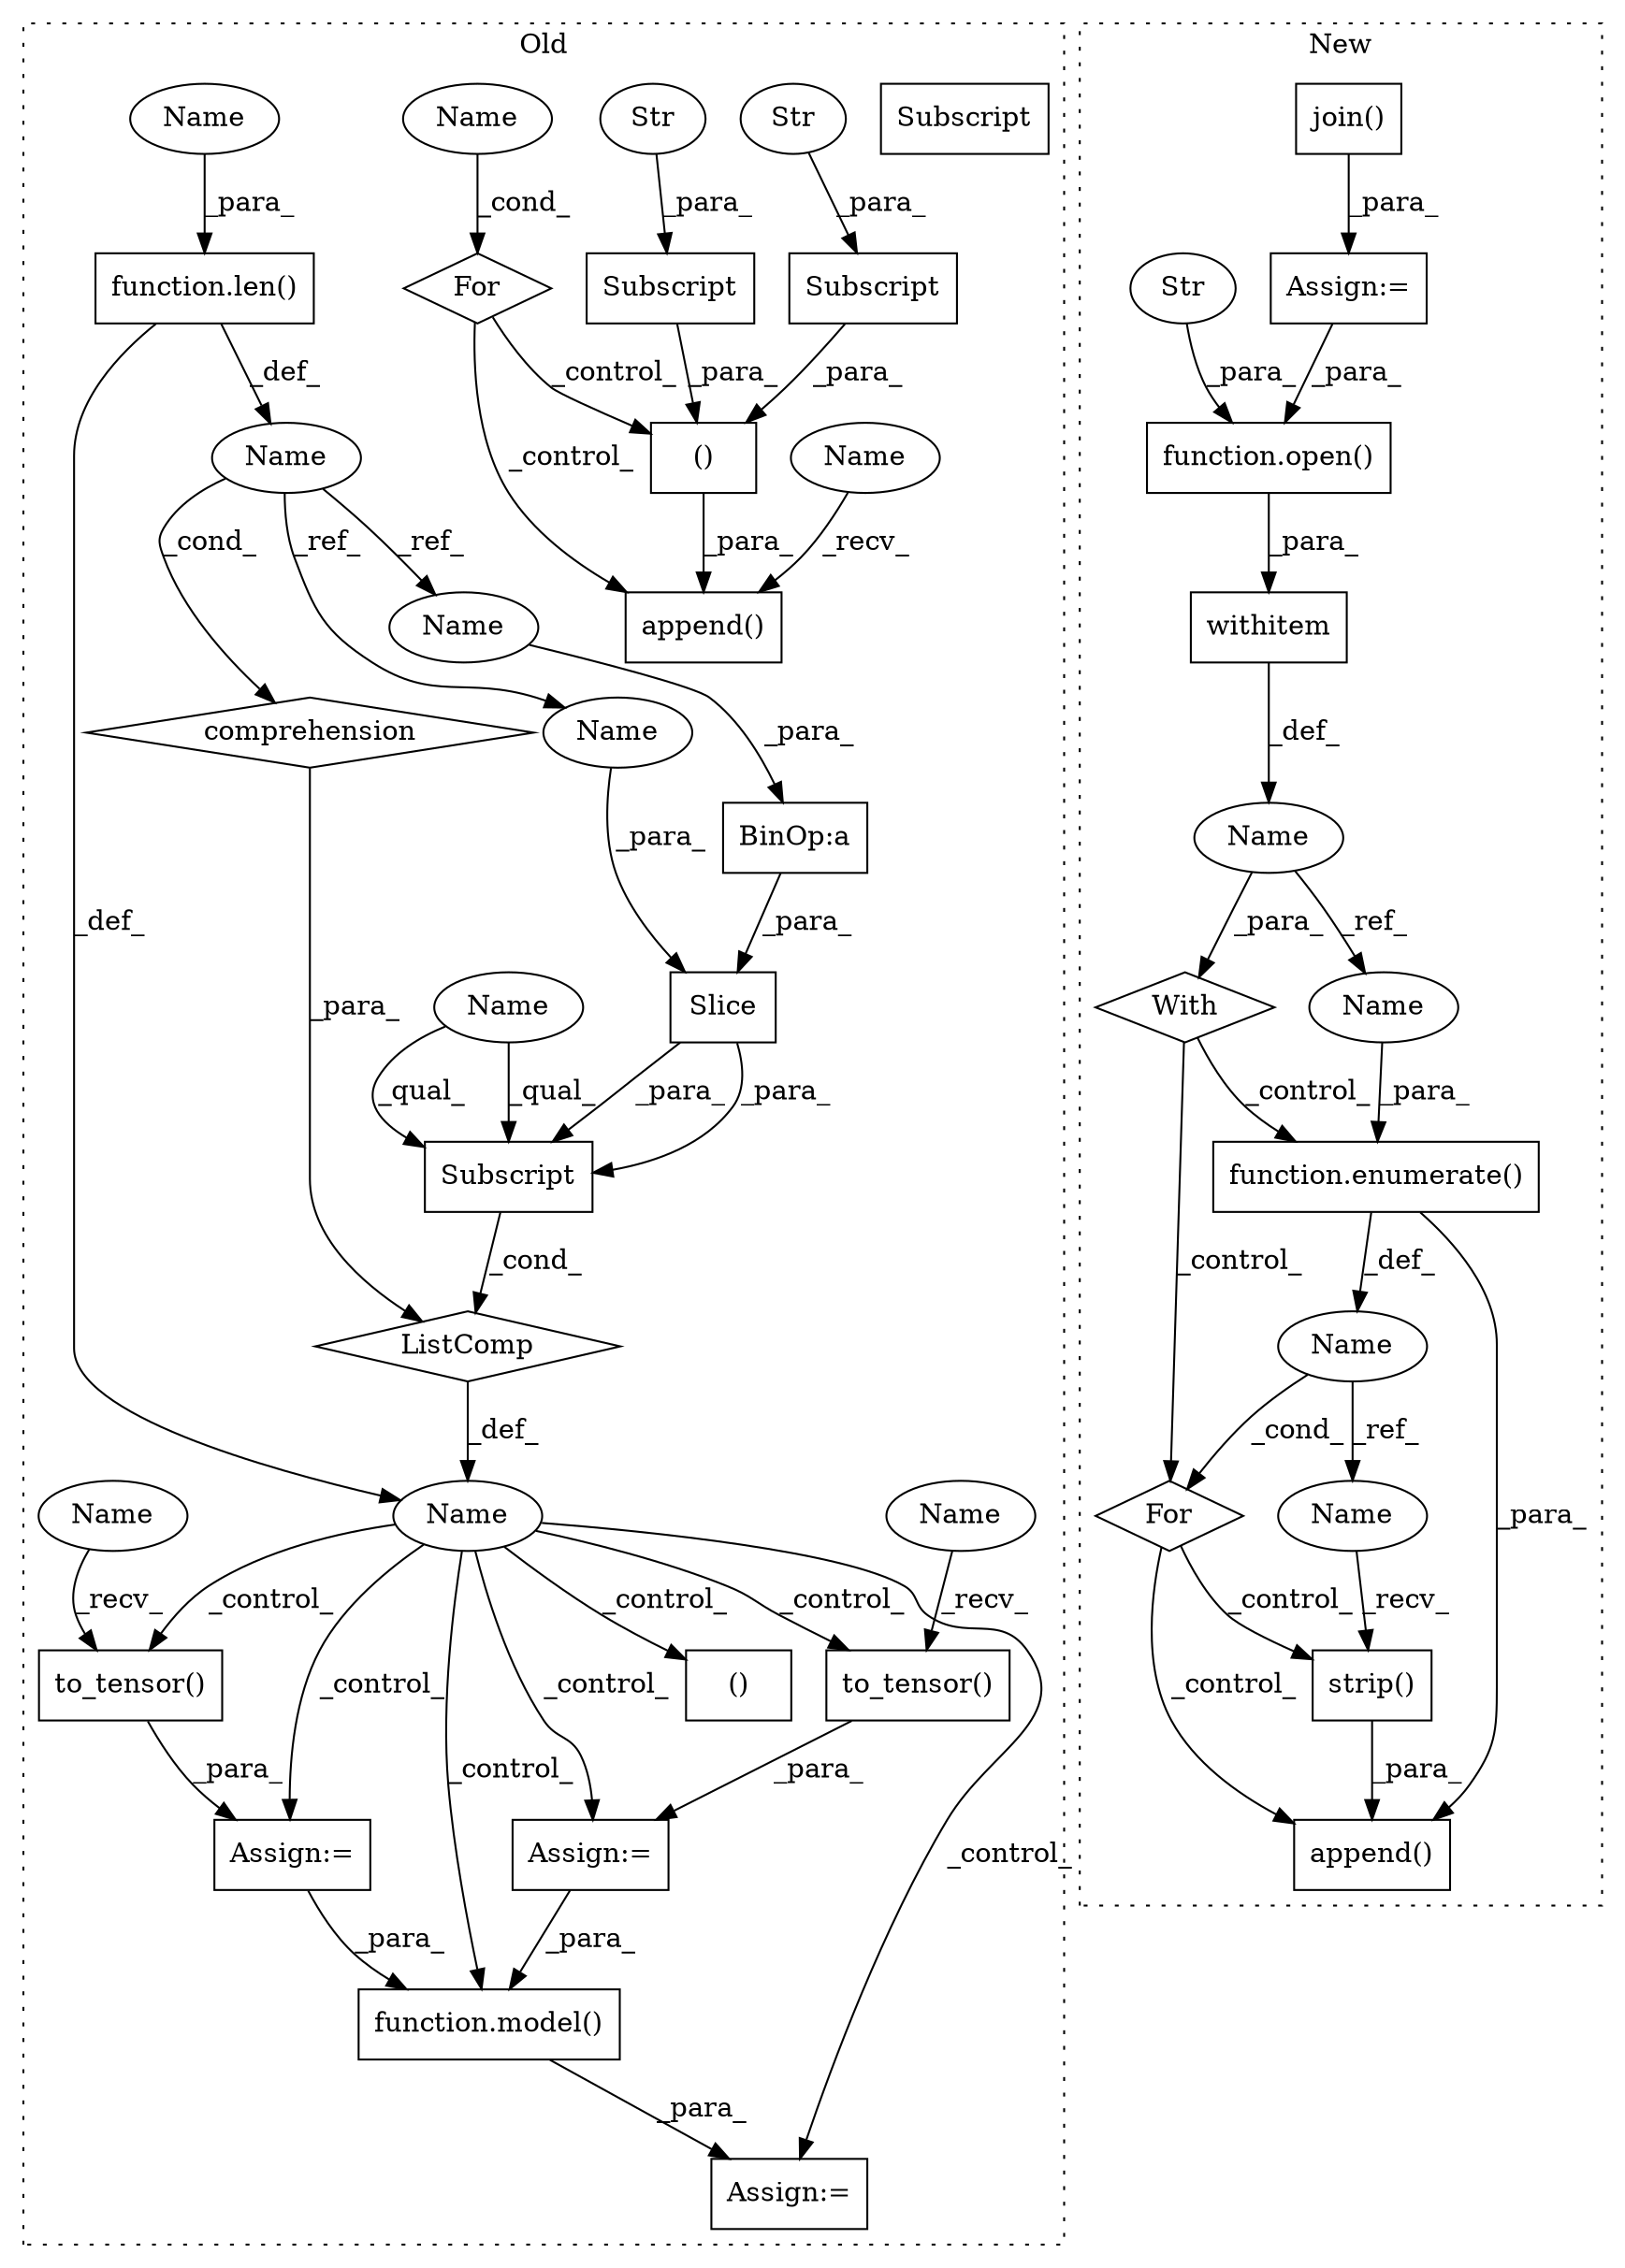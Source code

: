 digraph G {
subgraph cluster0 {
1 [label="ListComp" a="106" s="2629" l="105" shape="diamond"];
3 [label="comprehension" a="45" s="2679" l="3" shape="diamond"];
8 [label="()" a="54" s="3008" l="16" shape="box"];
9 [label="Subscript" a="63" s="2639,0" l="31,0" shape="box"];
11 [label="Name" a="87" s="2973" l="5" shape="ellipse"];
12 [label="Assign:=" a="68" s="3063" l="3" shape="box"];
14 [label="function.model()" a="75" s="3169,3200" l="6,1" shape="box"];
15 [label="to_tensor()" a="75" s="3066,3092" l="17,1" shape="box"];
16 [label="to_tensor()" a="75" s="3119,3150" l="17,1" shape="box"];
19 [label="append()" a="75" s="2509,2572" l="16,1" shape="box"];
20 [label="()" a="54" s="2545" l="26" shape="box"];
21 [label="Subscript" a="63" s="2526,0" l="19,0" shape="box"];
22 [label="Str" a="66" s="2533" l="11" shape="ellipse"];
23 [label="Subscript" a="63" s="2547,0" l="24,0" shape="box"];
24 [label="Str" a="66" s="2554" l="16" shape="ellipse"];
25 [label="Name" a="87" s="2416" l="4" shape="ellipse"];
28 [label="Slice" a="80" s="2648" l="21" shape="box"];
29 [label="BinOp:a" a="82" s="2651" l="3" shape="box"];
30 [label="Name" a="87" s="2683" l="1" shape="ellipse"];
31 [label="For" a="107" s="2412,2428" l="4,10" shape="diamond"];
32 [label="Assign:=" a="68" s="3116" l="3" shape="box"];
34 [label="Assign:=" a="68" s="3166" l="3" shape="box"];
35 [label="function.len()" a="75" s="2697,2709" l="4,1" shape="box"];
36 [label="Name" a="87" s="3119" l="6" shape="ellipse"];
37 [label="Name" a="87" s="3066" l="6" shape="ellipse"];
40 [label="Name" a="87" s="2648" l="1" shape="ellipse"];
41 [label="Name" a="87" s="2650" l="1" shape="ellipse"];
42 [label="Name" a="87" s="2639" l="8" shape="ellipse"];
43 [label="Name" a="87" s="2701" l="8" shape="ellipse"];
44 [label="Subscript" a="63" s="2639,0" l="31,0" shape="box"];
45 [label="Name" a="87" s="2509" l="8" shape="ellipse"];
label = "Old";
style="dotted";
}
subgraph cluster1 {
2 [label="strip()" a="75" s="2589" l="12" shape="box"];
4 [label="Name" a="87" s="2537" l="4" shape="ellipse"];
5 [label="For" a="107" s="2530,2557" l="4,14" shape="diamond"];
6 [label="append()" a="75" s="2571,2601" l="18,1" shape="box"];
7 [label="function.enumerate()" a="75" s="2545,2556" l="10,1" shape="box"];
10 [label="join()" a="75" s="2419,2465" l="13,1" shape="box"];
13 [label="withitem" a="49" s="2476" l="4" shape="box"];
17 [label="Name" a="87" s="2519" l="1" shape="ellipse"];
18 [label="With" a="39" s="2471,2480" l="5,50" shape="diamond"];
26 [label="function.open()" a="75" s="2476,2496" l="5,19" shape="box"];
27 [label="Str" a="66" s="2493" l="3" shape="ellipse"];
33 [label="Assign:=" a="68" s="2416" l="3" shape="box"];
38 [label="Name" a="87" s="2589" l="4" shape="ellipse"];
39 [label="Name" a="87" s="2555" l="1" shape="ellipse"];
label = "New";
style="dotted";
}
1 -> 11 [label="_def_"];
2 -> 6 [label="_para_"];
3 -> 1 [label="_para_"];
4 -> 5 [label="_cond_"];
4 -> 38 [label="_ref_"];
5 -> 2 [label="_control_"];
5 -> 6 [label="_control_"];
7 -> 4 [label="_def_"];
7 -> 6 [label="_para_"];
10 -> 33 [label="_para_"];
11 -> 32 [label="_control_"];
11 -> 14 [label="_control_"];
11 -> 8 [label="_control_"];
11 -> 15 [label="_control_"];
11 -> 16 [label="_control_"];
11 -> 12 [label="_control_"];
11 -> 34 [label="_control_"];
12 -> 14 [label="_para_"];
13 -> 17 [label="_def_"];
14 -> 34 [label="_para_"];
15 -> 12 [label="_para_"];
16 -> 32 [label="_para_"];
17 -> 18 [label="_para_"];
17 -> 39 [label="_ref_"];
18 -> 7 [label="_control_"];
18 -> 5 [label="_control_"];
20 -> 19 [label="_para_"];
21 -> 20 [label="_para_"];
22 -> 21 [label="_para_"];
23 -> 20 [label="_para_"];
24 -> 23 [label="_para_"];
25 -> 31 [label="_cond_"];
26 -> 13 [label="_para_"];
27 -> 26 [label="_para_"];
28 -> 44 [label="_para_"];
28 -> 44 [label="_para_"];
29 -> 28 [label="_para_"];
30 -> 41 [label="_ref_"];
30 -> 3 [label="_cond_"];
30 -> 40 [label="_ref_"];
31 -> 20 [label="_control_"];
31 -> 19 [label="_control_"];
32 -> 14 [label="_para_"];
33 -> 26 [label="_para_"];
35 -> 11 [label="_def_"];
35 -> 30 [label="_def_"];
36 -> 16 [label="_recv_"];
37 -> 15 [label="_recv_"];
38 -> 2 [label="_recv_"];
39 -> 7 [label="_para_"];
40 -> 28 [label="_para_"];
41 -> 29 [label="_para_"];
42 -> 44 [label="_qual_"];
42 -> 44 [label="_qual_"];
43 -> 35 [label="_para_"];
44 -> 1 [label="_cond_"];
45 -> 19 [label="_recv_"];
}